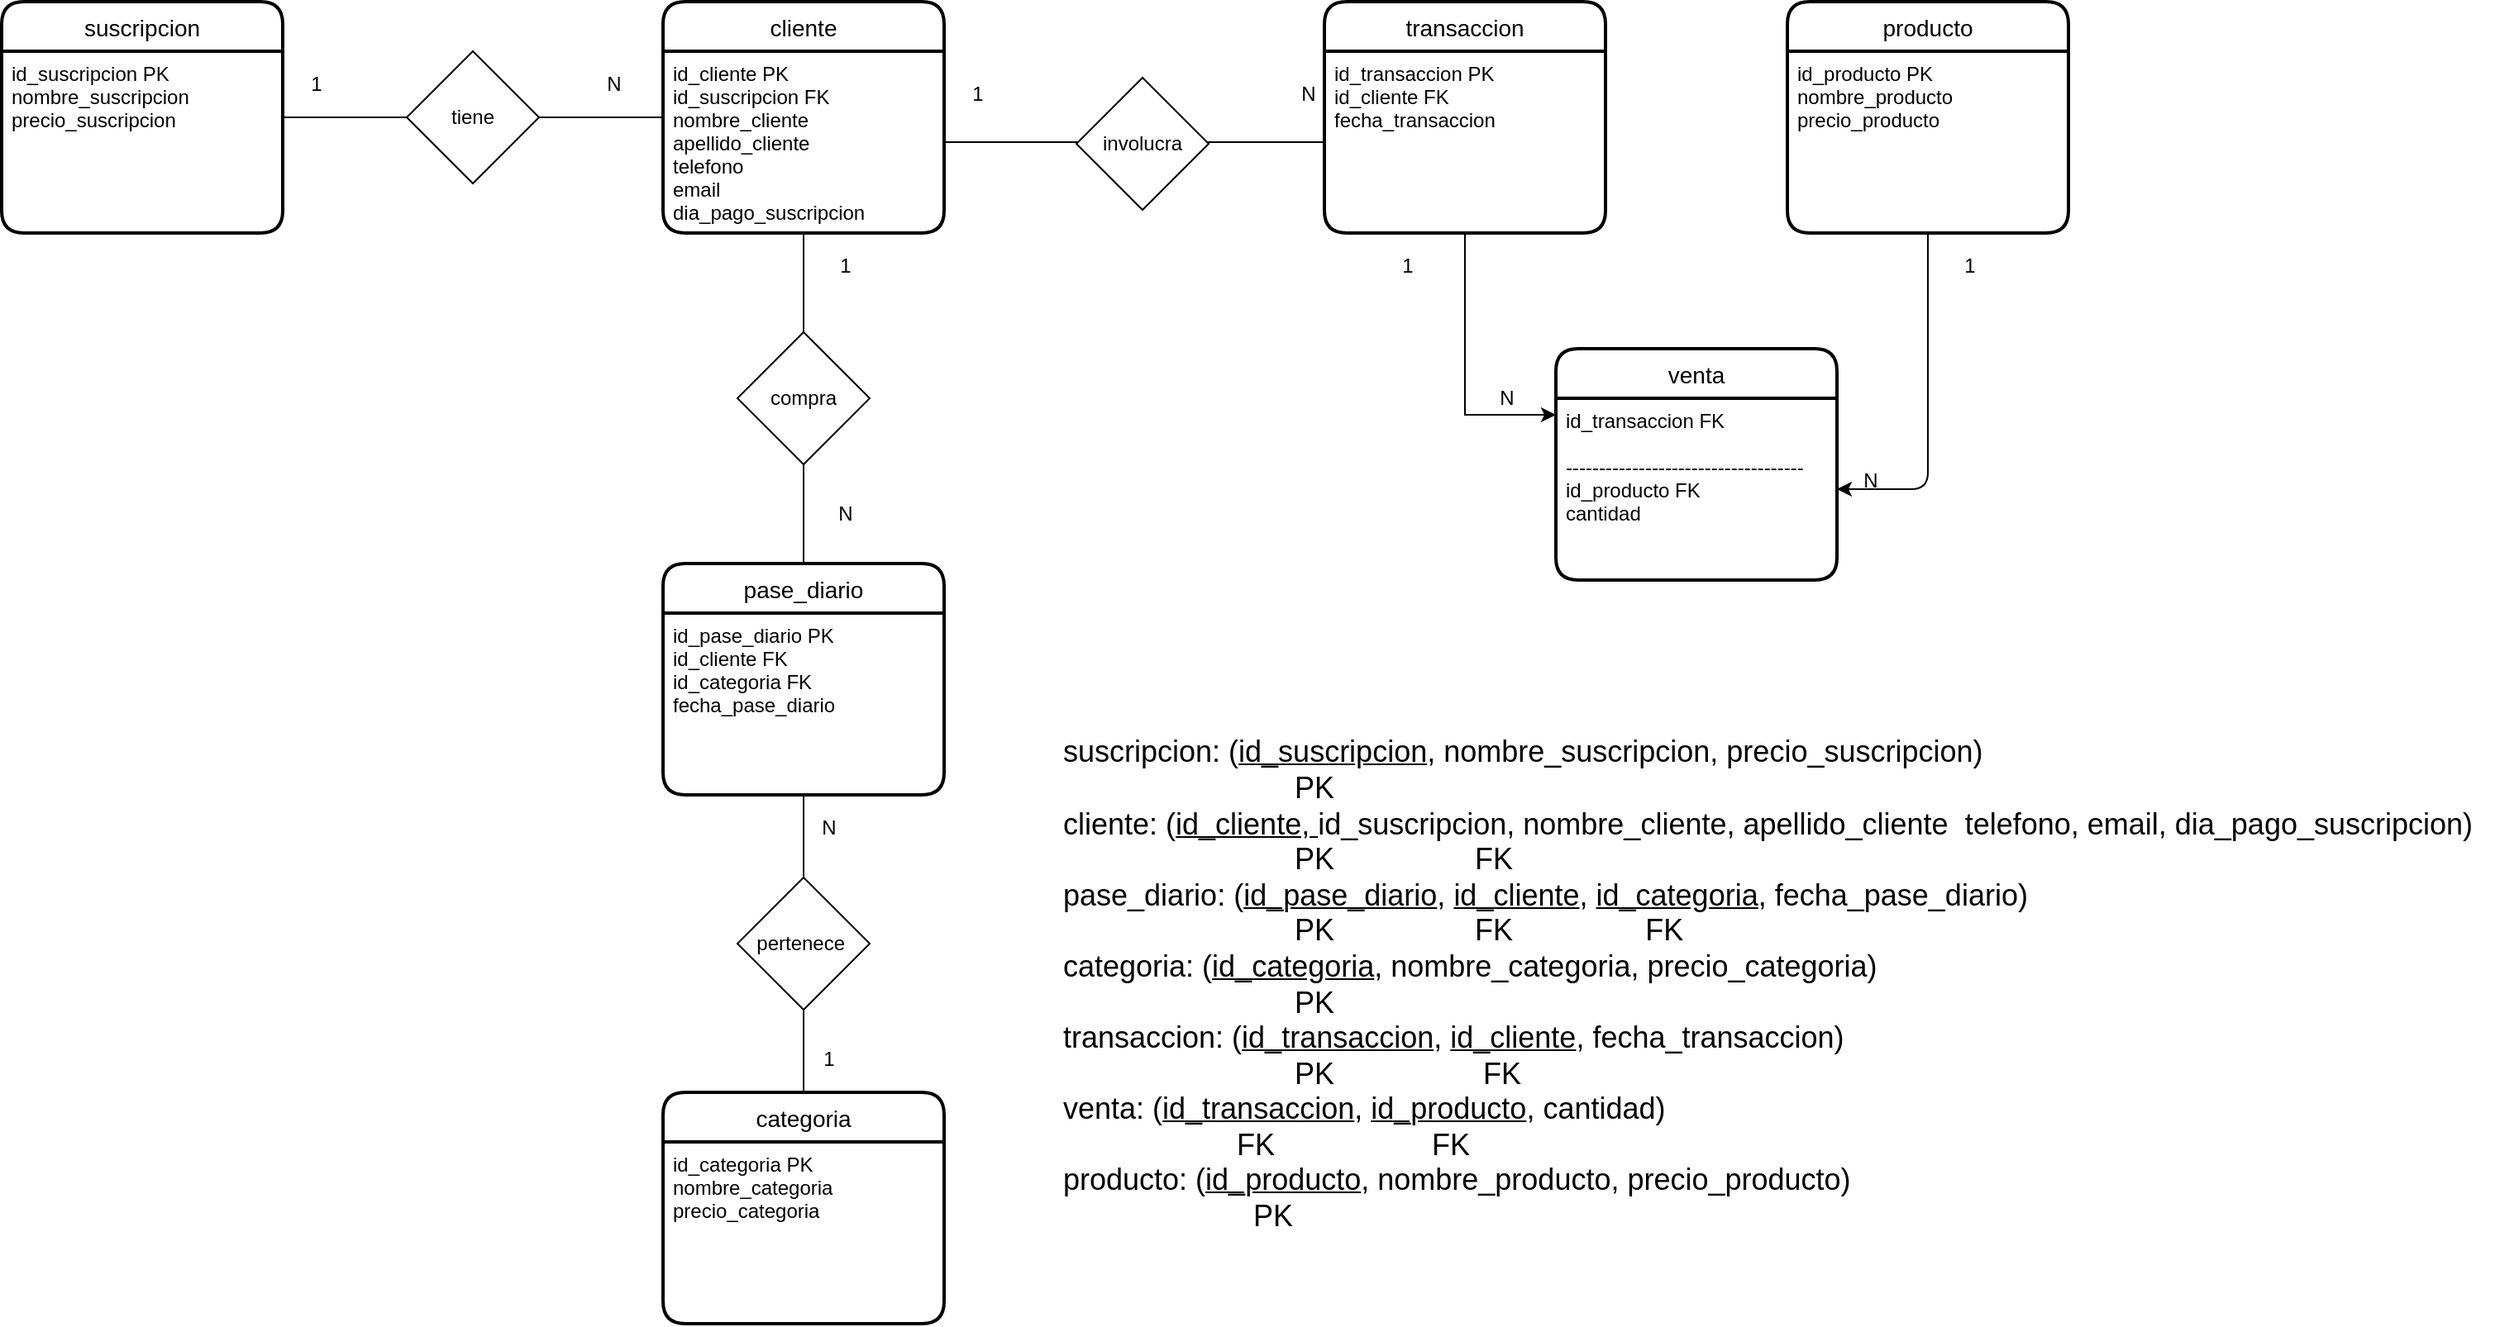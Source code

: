 <mxfile version="14.2.7" type="github"><diagram id="gGo_HANNamunfRI5R_BF" name="Page-1"><mxGraphModel dx="2500" dy="939" grid="1" gridSize="10" guides="1" tooltips="1" connect="1" arrows="1" fold="1" page="1" pageScale="1" pageWidth="827" pageHeight="1169" math="0" shadow="0"><root><mxCell id="0"/><mxCell id="1" parent="0"/><mxCell id="54HAEkATlOph8lzNFxAA-1" value="cliente" style="swimlane;childLayout=stackLayout;horizontal=1;startSize=30;horizontalStack=0;rounded=1;fontSize=14;fontStyle=0;strokeWidth=2;resizeParent=0;resizeLast=1;shadow=0;dashed=0;align=center;" vertex="1" parent="1"><mxGeometry x="70" y="50" width="170" height="140" as="geometry"/></mxCell><mxCell id="54HAEkATlOph8lzNFxAA-2" value="id_cliente PK&#10;id_suscripcion FK&#10;nombre_cliente&#10;apellido_cliente&#10;telefono&#10;email&#10;dia_pago_suscripcion&#10;" style="align=left;strokeColor=none;fillColor=none;spacingLeft=4;fontSize=12;verticalAlign=top;resizable=0;rotatable=0;part=1;" vertex="1" parent="54HAEkATlOph8lzNFxAA-1"><mxGeometry y="30" width="170" height="110" as="geometry"/></mxCell><mxCell id="54HAEkATlOph8lzNFxAA-3" value="" style="line;strokeWidth=1;fillColor=none;align=left;verticalAlign=middle;spacingTop=-1;spacingLeft=3;spacingRight=3;rotatable=0;labelPosition=right;points=[];portConstraint=eastwest;" vertex="1" parent="1"><mxGeometry x="-160" y="116" width="230" height="8" as="geometry"/></mxCell><mxCell id="54HAEkATlOph8lzNFxAA-4" value="1" style="text;html=1;resizable=0;autosize=1;align=center;verticalAlign=middle;points=[];fillColor=none;strokeColor=none;rounded=0;" vertex="1" parent="1"><mxGeometry x="-150" y="90" width="20" height="20" as="geometry"/></mxCell><mxCell id="54HAEkATlOph8lzNFxAA-5" value="N" style="text;html=1;resizable=0;autosize=1;align=center;verticalAlign=middle;points=[];fillColor=none;strokeColor=none;rounded=0;" vertex="1" parent="1"><mxGeometry x="30" y="90" width="20" height="20" as="geometry"/></mxCell><mxCell id="54HAEkATlOph8lzNFxAA-6" value="pase_diario" style="swimlane;childLayout=stackLayout;horizontal=1;startSize=30;horizontalStack=0;rounded=1;fontSize=14;fontStyle=0;strokeWidth=2;resizeParent=0;resizeLast=1;shadow=0;dashed=0;align=center;" vertex="1" parent="1"><mxGeometry x="70" y="390" width="170" height="140" as="geometry"/></mxCell><mxCell id="54HAEkATlOph8lzNFxAA-7" value="id_pase_diario PK&#10;id_cliente FK&#10;id_categoria FK&#10;fecha_pase_diario&#10;&#10;&#10;" style="align=left;strokeColor=none;fillColor=none;spacingLeft=4;fontSize=12;verticalAlign=top;resizable=0;rotatable=0;part=1;" vertex="1" parent="54HAEkATlOph8lzNFxAA-6"><mxGeometry y="30" width="170" height="110" as="geometry"/></mxCell><mxCell id="54HAEkATlOph8lzNFxAA-8" value="" style="endArrow=none;html=1;entryX=0.5;entryY=1;entryDx=0;entryDy=0;" edge="1" parent="1" source="54HAEkATlOph8lzNFxAA-6" target="54HAEkATlOph8lzNFxAA-2"><mxGeometry width="50" height="50" relative="1" as="geometry"><mxPoint x="400" y="390" as="sourcePoint"/><mxPoint x="450" y="340" as="targetPoint"/></mxGeometry></mxCell><mxCell id="54HAEkATlOph8lzNFxAA-9" value="N" style="text;html=1;resizable=0;autosize=1;align=center;verticalAlign=middle;points=[];fillColor=none;strokeColor=none;rounded=0;" vertex="1" parent="1"><mxGeometry x="170" y="350" width="20" height="20" as="geometry"/></mxCell><mxCell id="54HAEkATlOph8lzNFxAA-10" value="1" style="text;html=1;resizable=0;autosize=1;align=center;verticalAlign=middle;points=[];fillColor=none;strokeColor=none;rounded=0;" vertex="1" parent="1"><mxGeometry x="170" y="200" width="20" height="20" as="geometry"/></mxCell><mxCell id="54HAEkATlOph8lzNFxAA-11" value="" style="endArrow=none;html=1;entryX=0.5;entryY=1;entryDx=0;entryDy=0;exitX=0.5;exitY=0;exitDx=0;exitDy=0;" edge="1" parent="1" source="54HAEkATlOph8lzNFxAA-13" target="54HAEkATlOph8lzNFxAA-7"><mxGeometry width="50" height="50" relative="1" as="geometry"><mxPoint x="150" y="620" as="sourcePoint"/><mxPoint x="370" y="580" as="targetPoint"/></mxGeometry></mxCell><mxCell id="54HAEkATlOph8lzNFxAA-12" style="edgeStyle=none;rounded=0;orthogonalLoop=1;jettySize=auto;html=1;" edge="1" parent="1" source="54HAEkATlOph8lzNFxAA-13"><mxGeometry relative="1" as="geometry"><mxPoint x="155" y="710.0" as="targetPoint"/></mxGeometry></mxCell><mxCell id="54HAEkATlOph8lzNFxAA-13" value="categoria" style="swimlane;childLayout=stackLayout;horizontal=1;startSize=30;horizontalStack=0;rounded=1;fontSize=14;fontStyle=0;strokeWidth=2;resizeParent=0;resizeLast=1;shadow=0;dashed=0;align=center;" vertex="1" parent="1"><mxGeometry x="70" y="710" width="170" height="140" as="geometry"/></mxCell><mxCell id="54HAEkATlOph8lzNFxAA-14" value="id_categoria PK&#10;nombre_categoria&#10;precio_categoria&#10;&#10;&#10;" style="align=left;strokeColor=none;fillColor=none;spacingLeft=4;fontSize=12;verticalAlign=top;resizable=0;rotatable=0;part=1;" vertex="1" parent="54HAEkATlOph8lzNFxAA-13"><mxGeometry y="30" width="170" height="110" as="geometry"/></mxCell><mxCell id="54HAEkATlOph8lzNFxAA-15" value="N" style="text;html=1;resizable=0;autosize=1;align=center;verticalAlign=middle;points=[];fillColor=none;strokeColor=none;rounded=0;" vertex="1" parent="1"><mxGeometry x="160" y="540" width="20" height="20" as="geometry"/></mxCell><mxCell id="54HAEkATlOph8lzNFxAA-16" value="1" style="text;html=1;resizable=0;autosize=1;align=center;verticalAlign=middle;points=[];fillColor=none;strokeColor=none;rounded=0;" vertex="1" parent="1"><mxGeometry x="160" y="680" width="20" height="20" as="geometry"/></mxCell><mxCell id="54HAEkATlOph8lzNFxAA-17" value="suscripcion" style="swimlane;childLayout=stackLayout;horizontal=1;startSize=30;horizontalStack=0;rounded=1;fontSize=14;fontStyle=0;strokeWidth=2;resizeParent=0;resizeLast=1;shadow=0;dashed=0;align=center;" vertex="1" parent="1"><mxGeometry x="-330" y="50" width="170" height="140" as="geometry"/></mxCell><mxCell id="54HAEkATlOph8lzNFxAA-18" value="id_suscripcion PK&#10;nombre_suscripcion&#10;precio_suscripcion&#10;&#10;&#10;" style="align=left;strokeColor=none;fillColor=none;spacingLeft=4;fontSize=12;verticalAlign=top;resizable=0;rotatable=0;part=1;" vertex="1" parent="54HAEkATlOph8lzNFxAA-17"><mxGeometry y="30" width="170" height="110" as="geometry"/></mxCell><mxCell id="54HAEkATlOph8lzNFxAA-19" value="transaccion" style="swimlane;childLayout=stackLayout;horizontal=1;startSize=30;horizontalStack=0;rounded=1;fontSize=14;fontStyle=0;strokeWidth=2;resizeParent=0;resizeLast=1;shadow=0;dashed=0;align=center;" vertex="1" parent="1"><mxGeometry x="470" y="50" width="170" height="140" as="geometry"/></mxCell><mxCell id="54HAEkATlOph8lzNFxAA-20" value="id_transaccion PK&#10;id_cliente FK&#10;fecha_transaccion&#10;&#10;" style="align=left;strokeColor=none;fillColor=none;spacingLeft=4;fontSize=12;verticalAlign=top;resizable=0;rotatable=0;part=1;" vertex="1" parent="54HAEkATlOph8lzNFxAA-19"><mxGeometry y="30" width="170" height="110" as="geometry"/></mxCell><mxCell id="54HAEkATlOph8lzNFxAA-21" value="1" style="text;html=1;resizable=0;autosize=1;align=center;verticalAlign=middle;points=[];fillColor=none;strokeColor=none;rounded=0;" vertex="1" parent="1"><mxGeometry x="250" y="96" width="20" height="20" as="geometry"/></mxCell><mxCell id="54HAEkATlOph8lzNFxAA-22" value="N" style="text;html=1;resizable=0;autosize=1;align=center;verticalAlign=middle;points=[];fillColor=none;strokeColor=none;rounded=0;" vertex="1" parent="1"><mxGeometry x="450" y="96" width="20" height="20" as="geometry"/></mxCell><mxCell id="54HAEkATlOph8lzNFxAA-23" value="" style="endArrow=none;html=1;entryX=0;entryY=0.5;entryDx=0;entryDy=0;exitX=1;exitY=0.5;exitDx=0;exitDy=0;" edge="1" parent="1" source="54HAEkATlOph8lzNFxAA-2" target="54HAEkATlOph8lzNFxAA-20"><mxGeometry width="50" height="50" relative="1" as="geometry"><mxPoint x="260" y="230" as="sourcePoint"/><mxPoint x="310" y="180" as="targetPoint"/></mxGeometry></mxCell><mxCell id="54HAEkATlOph8lzNFxAA-24" value="producto" style="swimlane;childLayout=stackLayout;horizontal=1;startSize=30;horizontalStack=0;rounded=1;fontSize=14;fontStyle=0;strokeWidth=2;resizeParent=0;resizeLast=1;shadow=0;dashed=0;align=center;" vertex="1" parent="1"><mxGeometry x="750" y="50" width="170" height="140" as="geometry"/></mxCell><mxCell id="54HAEkATlOph8lzNFxAA-25" value="id_producto PK&#10;nombre_producto&#10;precio_producto&#10;&#10;&#10;" style="align=left;strokeColor=none;fillColor=none;spacingLeft=4;fontSize=12;verticalAlign=top;resizable=0;rotatable=0;part=1;" vertex="1" parent="54HAEkATlOph8lzNFxAA-24"><mxGeometry y="30" width="170" height="110" as="geometry"/></mxCell><mxCell id="54HAEkATlOph8lzNFxAA-26" value="venta" style="swimlane;childLayout=stackLayout;horizontal=1;startSize=30;horizontalStack=0;rounded=1;fontSize=14;fontStyle=0;strokeWidth=2;resizeParent=0;resizeLast=1;shadow=0;dashed=0;align=center;" vertex="1" parent="1"><mxGeometry x="610" y="260" width="170" height="140" as="geometry"/></mxCell><mxCell id="54HAEkATlOph8lzNFxAA-27" value="id_transaccion FK&#10;&#10;------------------------------------&#10;id_producto FK&#10;cantidad&#10;&#10;&#10;" style="align=left;strokeColor=none;fillColor=none;spacingLeft=4;fontSize=12;verticalAlign=top;resizable=0;rotatable=0;part=1;" vertex="1" parent="54HAEkATlOph8lzNFxAA-26"><mxGeometry y="30" width="170" height="110" as="geometry"/></mxCell><mxCell id="54HAEkATlOph8lzNFxAA-28" style="edgeStyle=orthogonalEdgeStyle;rounded=0;orthogonalLoop=1;jettySize=auto;html=1;" edge="1" parent="1" source="54HAEkATlOph8lzNFxAA-20"><mxGeometry relative="1" as="geometry"><mxPoint x="610" y="300" as="targetPoint"/><Array as="points"><mxPoint x="555" y="300"/><mxPoint x="610" y="300"/></Array></mxGeometry></mxCell><mxCell id="54HAEkATlOph8lzNFxAA-29" value="1" style="text;html=1;resizable=0;autosize=1;align=center;verticalAlign=middle;points=[];fillColor=none;strokeColor=none;rounded=0;" vertex="1" parent="1"><mxGeometry x="510" y="200" width="20" height="20" as="geometry"/></mxCell><mxCell id="54HAEkATlOph8lzNFxAA-30" value="N" style="text;html=1;resizable=0;autosize=1;align=center;verticalAlign=middle;points=[];fillColor=none;strokeColor=none;rounded=0;" vertex="1" parent="1"><mxGeometry x="570" y="280" width="20" height="20" as="geometry"/></mxCell><mxCell id="54HAEkATlOph8lzNFxAA-31" value="1" style="text;html=1;resizable=0;autosize=1;align=center;verticalAlign=middle;points=[];fillColor=none;strokeColor=none;rounded=0;" vertex="1" parent="1"><mxGeometry x="850" y="200" width="20" height="20" as="geometry"/></mxCell><mxCell id="54HAEkATlOph8lzNFxAA-32" value="N" style="text;html=1;resizable=0;autosize=1;align=center;verticalAlign=middle;points=[];fillColor=none;strokeColor=none;rounded=0;" vertex="1" parent="1"><mxGeometry x="790" y="330" width="20" height="20" as="geometry"/></mxCell><mxCell id="54HAEkATlOph8lzNFxAA-33" value="tiene" style="rhombus;whiteSpace=wrap;html=1;" vertex="1" parent="1"><mxGeometry x="-85" y="80" width="80" height="80" as="geometry"/></mxCell><mxCell id="54HAEkATlOph8lzNFxAA-34" value="involucra" style="rhombus;whiteSpace=wrap;html=1;" vertex="1" parent="1"><mxGeometry x="320" y="96" width="80" height="80" as="geometry"/></mxCell><mxCell id="54HAEkATlOph8lzNFxAA-35" value="compra" style="rhombus;whiteSpace=wrap;html=1;" vertex="1" parent="1"><mxGeometry x="115" y="250" width="80" height="80" as="geometry"/></mxCell><mxCell id="54HAEkATlOph8lzNFxAA-36" value="pertenece&amp;nbsp;" style="rhombus;whiteSpace=wrap;html=1;" vertex="1" parent="1"><mxGeometry x="115" y="580" width="80" height="80" as="geometry"/></mxCell><mxCell id="54HAEkATlOph8lzNFxAA-37" value="" style="endArrow=classic;html=1;exitX=0.5;exitY=1;exitDx=0;exitDy=0;entryX=1;entryY=0.5;entryDx=0;entryDy=0;" edge="1" parent="1" source="54HAEkATlOph8lzNFxAA-25" target="54HAEkATlOph8lzNFxAA-27"><mxGeometry width="50" height="50" relative="1" as="geometry"><mxPoint x="690" y="330" as="sourcePoint"/><mxPoint x="740" y="280" as="targetPoint"/><Array as="points"><mxPoint x="835" y="345"/><mxPoint x="800" y="345"/></Array></mxGeometry></mxCell><mxCell id="54HAEkATlOph8lzNFxAA-38" value="&lt;font style=&quot;font-size: 18px&quot;&gt;suscripcion: (&lt;u&gt;id_suscripcion&lt;/u&gt;, nombre_suscripcion, precio_suscripcion)&lt;br&gt;&amp;nbsp; &amp;nbsp; &amp;nbsp; &amp;nbsp; &amp;nbsp; &amp;nbsp; &amp;nbsp; &amp;nbsp; &amp;nbsp; &amp;nbsp; &amp;nbsp; &amp;nbsp; &amp;nbsp; &amp;nbsp; PK&lt;br&gt;cliente: (&lt;u&gt;id_cliente, &lt;/u&gt;id_suscripcion, nombre_cliente, apellido_cliente&amp;nbsp; telefono, email, dia_pago_suscripcion)&lt;br&gt;&amp;nbsp; &amp;nbsp; &amp;nbsp; &amp;nbsp; &amp;nbsp; &amp;nbsp; &amp;nbsp; &amp;nbsp; &amp;nbsp; &amp;nbsp; &amp;nbsp; &amp;nbsp; &amp;nbsp; &amp;nbsp; PK&amp;nbsp; &amp;nbsp; &amp;nbsp; &amp;nbsp; &amp;nbsp; &amp;nbsp; &amp;nbsp; &amp;nbsp; &amp;nbsp;FK&lt;br&gt;pase_diario: (&lt;u&gt;id_pase_diario&lt;/u&gt;, &lt;u&gt;id_cliente&lt;/u&gt;, &lt;u&gt;id_categoria&lt;/u&gt;, fecha_pase_diario)&lt;br&gt;&amp;nbsp; &amp;nbsp; &amp;nbsp; &amp;nbsp; &amp;nbsp; &amp;nbsp; &amp;nbsp; &amp;nbsp; &amp;nbsp; &amp;nbsp; &amp;nbsp; &amp;nbsp; &amp;nbsp; &amp;nbsp; PK&amp;nbsp; &amp;nbsp; &amp;nbsp; &amp;nbsp; &amp;nbsp; &amp;nbsp; &amp;nbsp; &amp;nbsp; &amp;nbsp;FK&amp;nbsp; &amp;nbsp; &amp;nbsp; &amp;nbsp; &amp;nbsp; &amp;nbsp; &amp;nbsp; &amp;nbsp; FK&lt;br&gt;categoria: (&lt;u&gt;id_categoria&lt;/u&gt;, nombre_categoria, precio_categoria)&lt;br&gt;&amp;nbsp; &amp;nbsp; &amp;nbsp; &amp;nbsp; &amp;nbsp; &amp;nbsp; &amp;nbsp; &amp;nbsp; &amp;nbsp; &amp;nbsp; &amp;nbsp; &amp;nbsp; &amp;nbsp; &amp;nbsp; PK&lt;br&gt;transaccion: (&lt;u&gt;id_transaccion&lt;/u&gt;, &lt;u&gt;id_cliente&lt;/u&gt;, fecha_transaccion)&lt;br&gt;&amp;nbsp; &amp;nbsp; &amp;nbsp; &amp;nbsp; &amp;nbsp; &amp;nbsp; &amp;nbsp; &amp;nbsp; &amp;nbsp; &amp;nbsp; &amp;nbsp; &amp;nbsp; &amp;nbsp; &amp;nbsp; PK&amp;nbsp; &amp;nbsp; &amp;nbsp; &amp;nbsp; &amp;nbsp; &amp;nbsp; &amp;nbsp; &amp;nbsp; &amp;nbsp; FK&lt;br&gt;venta: (&lt;u&gt;id_transaccion&lt;/u&gt;, &lt;u&gt;id_producto&lt;/u&gt;, cantidad)&lt;br&gt;&amp;nbsp; &amp;nbsp; &amp;nbsp; &amp;nbsp; &amp;nbsp; &amp;nbsp; &amp;nbsp; &amp;nbsp; &amp;nbsp; &amp;nbsp; &amp;nbsp;FK&amp;nbsp; &amp;nbsp; &amp;nbsp; &amp;nbsp; &amp;nbsp; &amp;nbsp; &amp;nbsp; &amp;nbsp; &amp;nbsp; &amp;nbsp;FK&lt;br&gt;producto: (&lt;u&gt;id_producto&lt;/u&gt;, nombre_producto, precio_producto)&lt;br&gt;&amp;nbsp; &amp;nbsp; &amp;nbsp; &amp;nbsp; &amp;nbsp; &amp;nbsp; &amp;nbsp; &amp;nbsp; &amp;nbsp; &amp;nbsp; &amp;nbsp; &amp;nbsp;PK&lt;br&gt;&lt;/font&gt;" style="text;html=1;strokeColor=none;fillColor=none;align=left;verticalAlign=middle;whiteSpace=wrap;rounded=0;" vertex="1" parent="1"><mxGeometry x="310" y="480" width="870" height="330" as="geometry"/></mxCell></root></mxGraphModel></diagram></mxfile>
